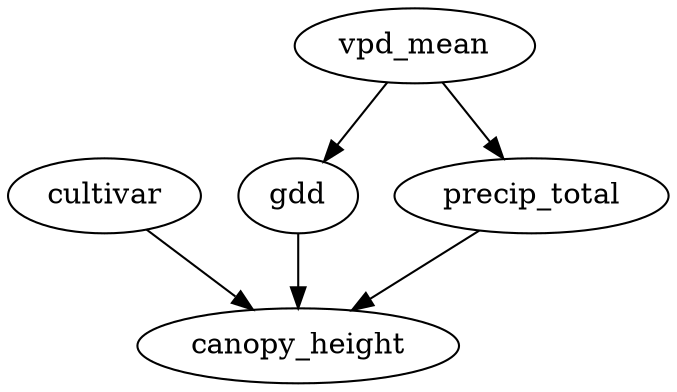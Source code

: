 digraph {
  "cultivar" ;
  "canopy_height" ;
  "vpd_mean" ;
  "gdd" ;
  "precip_total" ;
  edge [dir=forward] "cultivar" -> "canopy_height" ;
  edge [dir=forward] "vpd_mean" -> "gdd" ;
  edge [dir=forward] "vpd_mean" -> "precip_total" ;
  edge [dir=forward] "gdd" -> "canopy_height" ;
  edge [dir=forward] "precip_total" -> "canopy_height" ;
}
